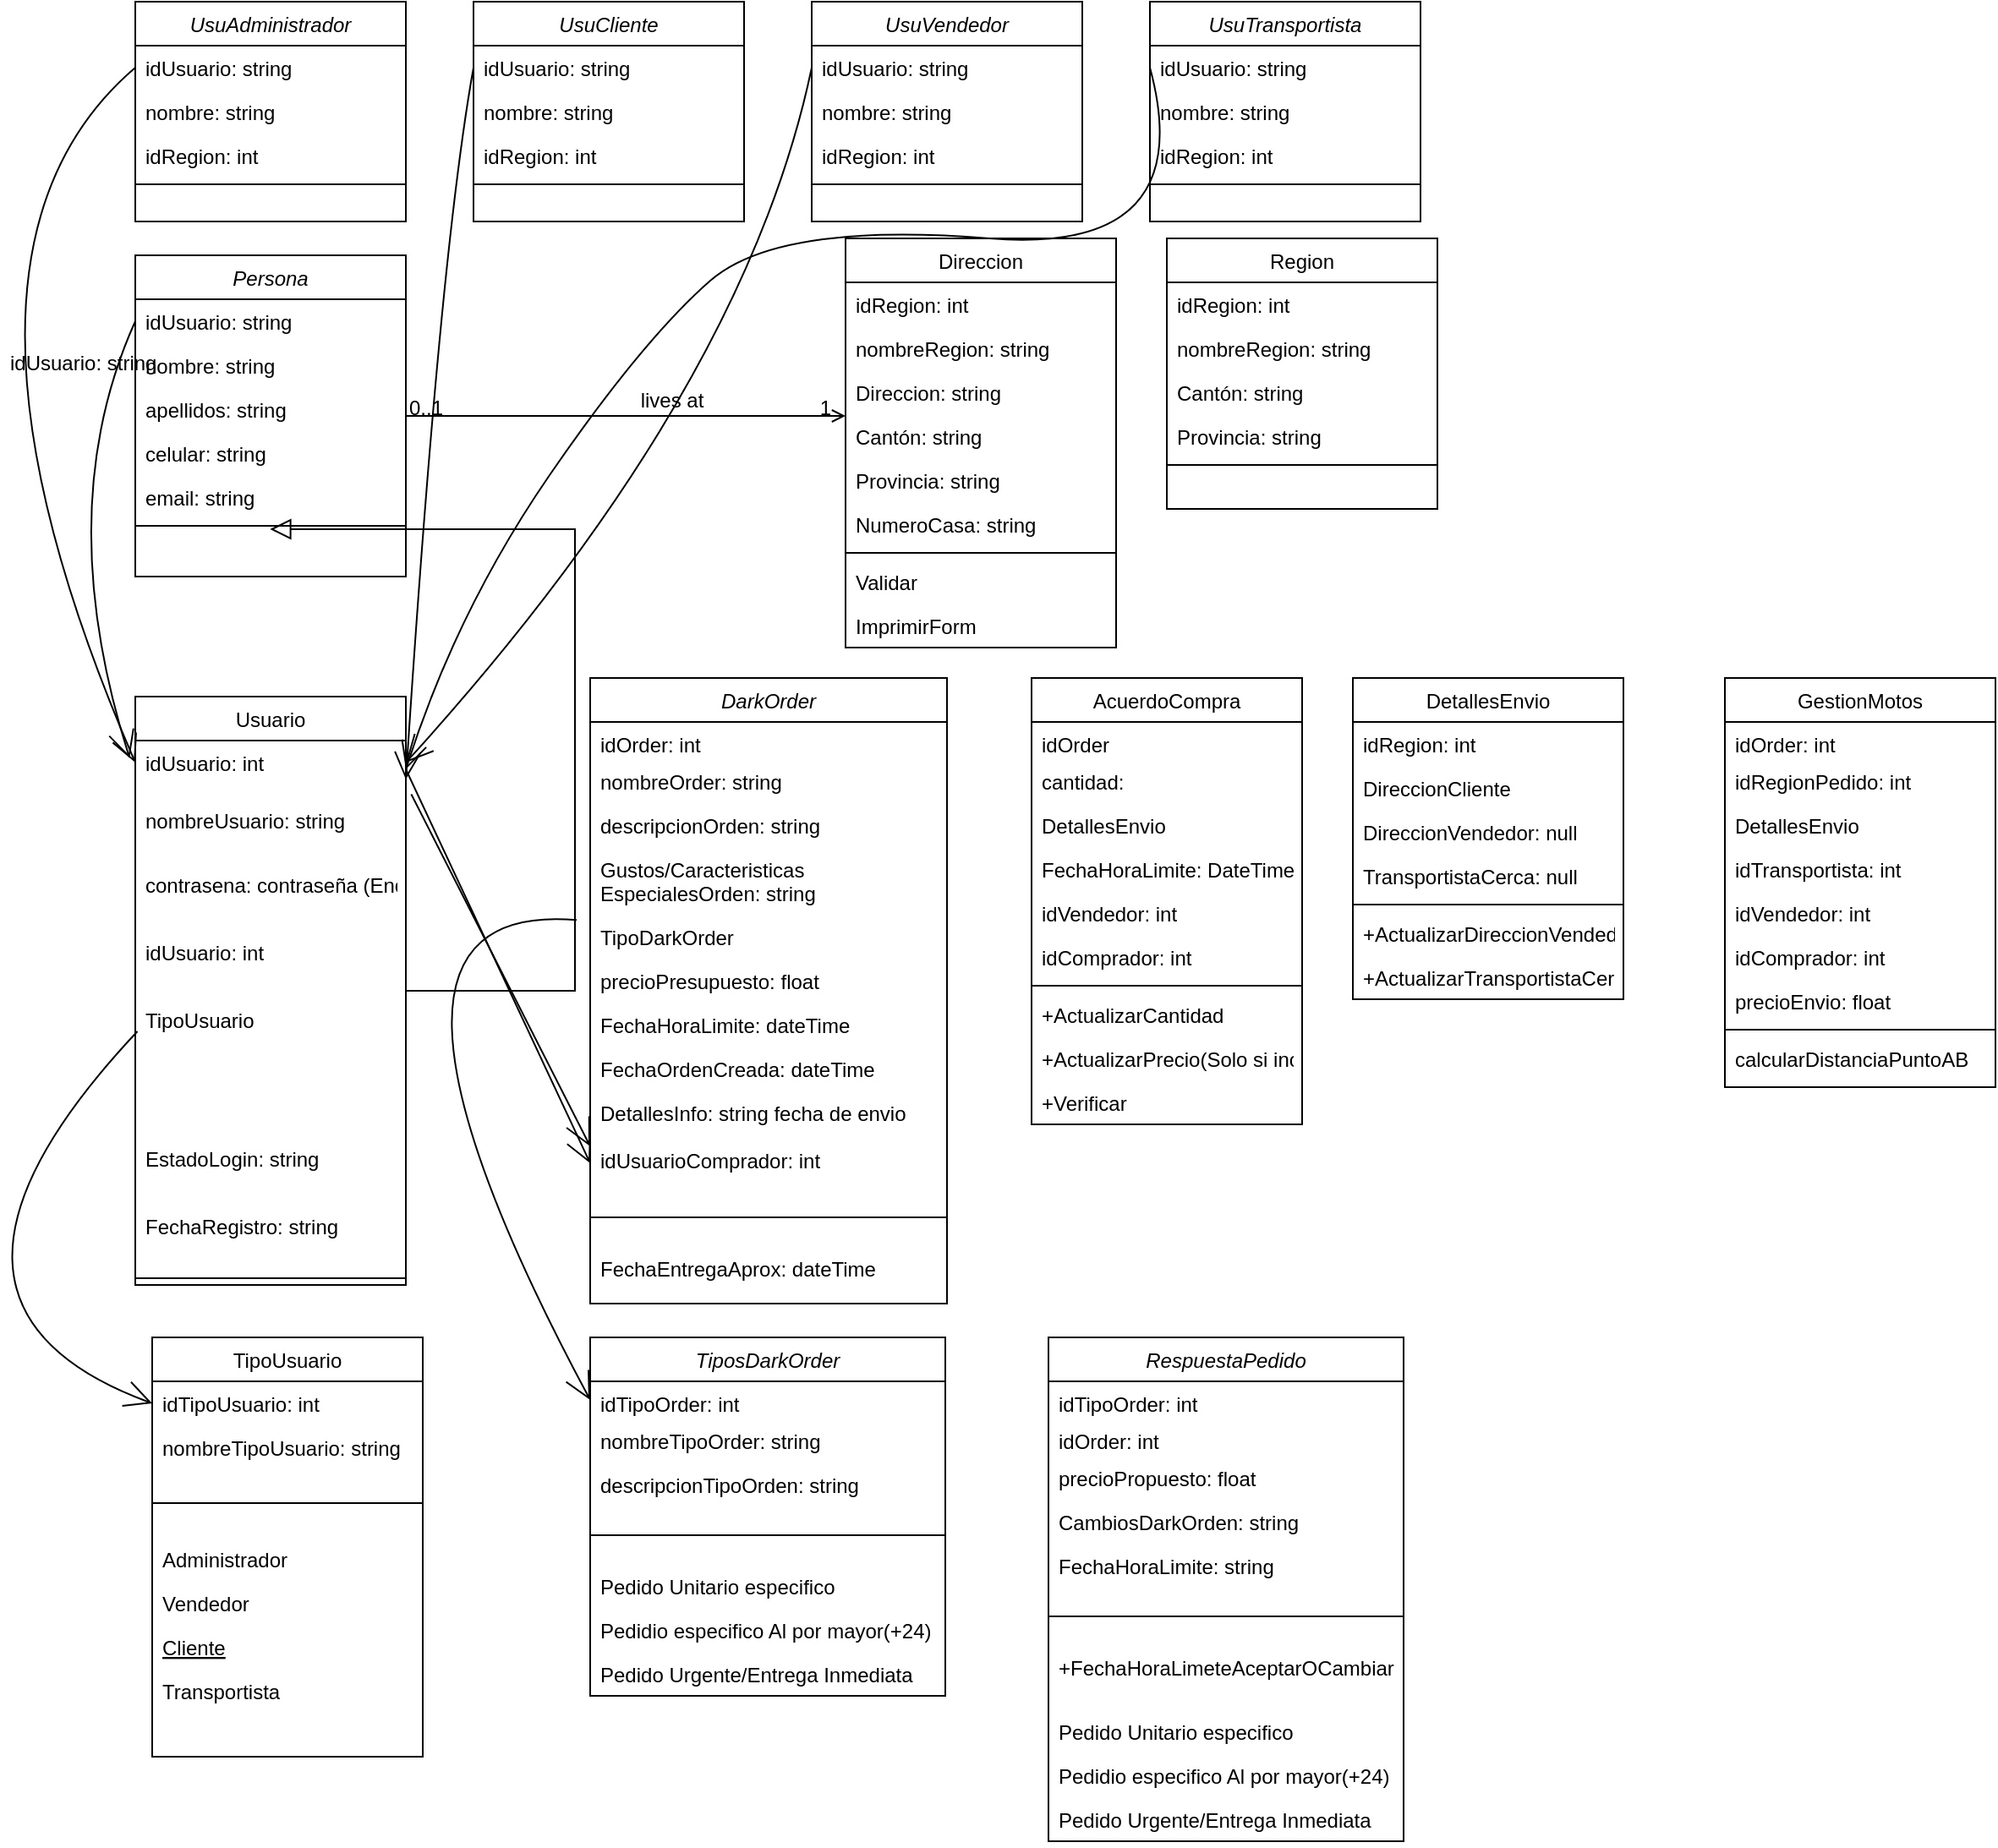 <mxfile version="20.0.4" type="github">
  <diagram id="C5RBs43oDa-KdzZeNtuy" name="Page-1">
    <mxGraphModel dx="2591" dy="1229" grid="1" gridSize="10" guides="1" tooltips="1" connect="1" arrows="1" fold="1" page="1" pageScale="1" pageWidth="827" pageHeight="1169" math="0" shadow="0">
      <root>
        <mxCell id="WIyWlLk6GJQsqaUBKTNV-0" />
        <mxCell id="WIyWlLk6GJQsqaUBKTNV-1" parent="WIyWlLk6GJQsqaUBKTNV-0" />
        <mxCell id="zkfFHV4jXpPFQw0GAbJ--0" value="Persona" style="swimlane;fontStyle=2;align=center;verticalAlign=top;childLayout=stackLayout;horizontal=1;startSize=26;horizontalStack=0;resizeParent=1;resizeLast=0;collapsible=1;marginBottom=0;rounded=0;shadow=0;strokeWidth=1;" parent="WIyWlLk6GJQsqaUBKTNV-1" vertex="1">
          <mxGeometry x="40" y="160" width="160" height="190" as="geometry">
            <mxRectangle x="230" y="140" width="160" height="26" as="alternateBounds" />
          </mxGeometry>
        </mxCell>
        <mxCell id="N9hIpXtos4iN0Kf52X3F-56" value="idUsuario: string" style="text;align=left;verticalAlign=top;spacingLeft=4;spacingRight=4;overflow=hidden;rotatable=0;points=[[0,0.5],[1,0.5]];portConstraint=eastwest;" vertex="1" parent="zkfFHV4jXpPFQw0GAbJ--0">
          <mxGeometry y="26" width="160" height="26" as="geometry" />
        </mxCell>
        <mxCell id="zkfFHV4jXpPFQw0GAbJ--1" value="nombre: string" style="text;align=left;verticalAlign=top;spacingLeft=4;spacingRight=4;overflow=hidden;rotatable=0;points=[[0,0.5],[1,0.5]];portConstraint=eastwest;" parent="zkfFHV4jXpPFQw0GAbJ--0" vertex="1">
          <mxGeometry y="52" width="160" height="26" as="geometry" />
        </mxCell>
        <mxCell id="zkfFHV4jXpPFQw0GAbJ--2" value="apellidos: string" style="text;align=left;verticalAlign=top;spacingLeft=4;spacingRight=4;overflow=hidden;rotatable=0;points=[[0,0.5],[1,0.5]];portConstraint=eastwest;rounded=0;shadow=0;html=0;" parent="zkfFHV4jXpPFQw0GAbJ--0" vertex="1">
          <mxGeometry y="78" width="160" height="26" as="geometry" />
        </mxCell>
        <mxCell id="N9hIpXtos4iN0Kf52X3F-96" value="celular: string" style="text;align=left;verticalAlign=top;spacingLeft=4;spacingRight=4;overflow=hidden;rotatable=0;points=[[0,0.5],[1,0.5]];portConstraint=eastwest;rounded=0;shadow=0;html=0;" vertex="1" parent="zkfFHV4jXpPFQw0GAbJ--0">
          <mxGeometry y="104" width="160" height="26" as="geometry" />
        </mxCell>
        <mxCell id="N9hIpXtos4iN0Kf52X3F-93" value="email: string" style="text;align=left;verticalAlign=top;spacingLeft=4;spacingRight=4;overflow=hidden;rotatable=0;points=[[0,0.5],[1,0.5]];portConstraint=eastwest;rounded=0;shadow=0;html=0;" vertex="1" parent="zkfFHV4jXpPFQw0GAbJ--0">
          <mxGeometry y="130" width="160" height="26" as="geometry" />
        </mxCell>
        <mxCell id="zkfFHV4jXpPFQw0GAbJ--4" value="" style="line;html=1;strokeWidth=1;align=left;verticalAlign=middle;spacingTop=-1;spacingLeft=3;spacingRight=3;rotatable=0;labelPosition=right;points=[];portConstraint=eastwest;" parent="zkfFHV4jXpPFQw0GAbJ--0" vertex="1">
          <mxGeometry y="156" width="160" height="8" as="geometry" />
        </mxCell>
        <mxCell id="zkfFHV4jXpPFQw0GAbJ--13" value="Usuario" style="swimlane;fontStyle=0;align=center;verticalAlign=top;childLayout=stackLayout;horizontal=1;startSize=26;horizontalStack=0;resizeParent=1;resizeLast=0;collapsible=1;marginBottom=0;rounded=0;shadow=0;strokeWidth=1;" parent="WIyWlLk6GJQsqaUBKTNV-1" vertex="1">
          <mxGeometry x="40" y="421" width="160" height="348" as="geometry">
            <mxRectangle x="340" y="380" width="170" height="26" as="alternateBounds" />
          </mxGeometry>
        </mxCell>
        <mxCell id="zkfFHV4jXpPFQw0GAbJ--14" value="idUsuario: int" style="text;align=left;verticalAlign=top;spacingLeft=4;spacingRight=4;overflow=hidden;rotatable=0;points=[[0,0.5],[1,0.5]];portConstraint=eastwest;" parent="zkfFHV4jXpPFQw0GAbJ--13" vertex="1">
          <mxGeometry y="26" width="160" height="34" as="geometry" />
        </mxCell>
        <mxCell id="N9hIpXtos4iN0Kf52X3F-1" value="nombreUsuario: string" style="text;align=left;verticalAlign=top;spacingLeft=4;spacingRight=4;overflow=hidden;rotatable=0;points=[[0,0.5],[1,0.5]];portConstraint=eastwest;" vertex="1" parent="zkfFHV4jXpPFQw0GAbJ--13">
          <mxGeometry y="60" width="160" height="38" as="geometry" />
        </mxCell>
        <mxCell id="N9hIpXtos4iN0Kf52X3F-2" value="contrasena: contraseña (Encriptada)" style="text;align=left;verticalAlign=top;spacingLeft=4;spacingRight=4;overflow=hidden;rotatable=0;points=[[0,0.5],[1,0.5]];portConstraint=eastwest;" vertex="1" parent="zkfFHV4jXpPFQw0GAbJ--13">
          <mxGeometry y="98" width="160" height="40" as="geometry" />
        </mxCell>
        <mxCell id="N9hIpXtos4iN0Kf52X3F-3" value="idUsuario: int" style="text;align=left;verticalAlign=top;spacingLeft=4;spacingRight=4;overflow=hidden;rotatable=0;points=[[0,0.5],[1,0.5]];portConstraint=eastwest;" vertex="1" parent="zkfFHV4jXpPFQw0GAbJ--13">
          <mxGeometry y="138" width="160" height="40" as="geometry" />
        </mxCell>
        <mxCell id="N9hIpXtos4iN0Kf52X3F-5" value="TipoUsuario" style="text;align=left;verticalAlign=top;spacingLeft=4;spacingRight=4;overflow=hidden;rotatable=0;points=[[0,0.5],[1,0.5]];portConstraint=eastwest;" vertex="1" parent="zkfFHV4jXpPFQw0GAbJ--13">
          <mxGeometry y="178" width="160" height="82" as="geometry" />
        </mxCell>
        <mxCell id="N9hIpXtos4iN0Kf52X3F-54" value="EstadoLogin: string" style="text;align=left;verticalAlign=top;spacingLeft=4;spacingRight=4;overflow=hidden;rotatable=0;points=[[0,0.5],[1,0.5]];portConstraint=eastwest;" vertex="1" parent="zkfFHV4jXpPFQw0GAbJ--13">
          <mxGeometry y="260" width="160" height="40" as="geometry" />
        </mxCell>
        <mxCell id="N9hIpXtos4iN0Kf52X3F-53" value="FechaRegistro: string" style="text;align=left;verticalAlign=top;spacingLeft=4;spacingRight=4;overflow=hidden;rotatable=0;points=[[0,0.5],[1,0.5]];portConstraint=eastwest;" vertex="1" parent="zkfFHV4jXpPFQw0GAbJ--13">
          <mxGeometry y="300" width="160" height="40" as="geometry" />
        </mxCell>
        <mxCell id="N9hIpXtos4iN0Kf52X3F-7" value="" style="line;html=1;strokeWidth=1;align=left;verticalAlign=middle;spacingTop=-1;spacingLeft=3;spacingRight=3;rotatable=0;labelPosition=right;points=[];portConstraint=eastwest;" vertex="1" parent="zkfFHV4jXpPFQw0GAbJ--13">
          <mxGeometry y="340" width="160" height="8" as="geometry" />
        </mxCell>
        <mxCell id="zkfFHV4jXpPFQw0GAbJ--16" value="" style="endArrow=block;endSize=10;endFill=0;shadow=0;strokeWidth=1;rounded=0;edgeStyle=elbowEdgeStyle;elbow=vertical;entryX=0.498;entryY=0.75;entryDx=0;entryDy=0;entryPerimeter=0;" parent="WIyWlLk6GJQsqaUBKTNV-1" source="zkfFHV4jXpPFQw0GAbJ--13" target="zkfFHV4jXpPFQw0GAbJ--4" edge="1">
          <mxGeometry width="160" relative="1" as="geometry">
            <mxPoint x="210" y="373" as="sourcePoint" />
            <mxPoint x="300" y="340" as="targetPoint" />
            <Array as="points">
              <mxPoint x="300" y="350" />
            </Array>
          </mxGeometry>
        </mxCell>
        <mxCell id="zkfFHV4jXpPFQw0GAbJ--17" value="Direccion" style="swimlane;fontStyle=0;align=center;verticalAlign=top;childLayout=stackLayout;horizontal=1;startSize=26;horizontalStack=0;resizeParent=1;resizeLast=0;collapsible=1;marginBottom=0;rounded=0;shadow=0;strokeWidth=1;" parent="WIyWlLk6GJQsqaUBKTNV-1" vertex="1">
          <mxGeometry x="460" y="150" width="160" height="242" as="geometry">
            <mxRectangle x="550" y="140" width="160" height="26" as="alternateBounds" />
          </mxGeometry>
        </mxCell>
        <mxCell id="zkfFHV4jXpPFQw0GAbJ--18" value="idRegion: int" style="text;align=left;verticalAlign=top;spacingLeft=4;spacingRight=4;overflow=hidden;rotatable=0;points=[[0,0.5],[1,0.5]];portConstraint=eastwest;" parent="zkfFHV4jXpPFQw0GAbJ--17" vertex="1">
          <mxGeometry y="26" width="160" height="26" as="geometry" />
        </mxCell>
        <mxCell id="N9hIpXtos4iN0Kf52X3F-61" value="nombreRegion: string" style="text;align=left;verticalAlign=top;spacingLeft=4;spacingRight=4;overflow=hidden;rotatable=0;points=[[0,0.5],[1,0.5]];portConstraint=eastwest;" vertex="1" parent="zkfFHV4jXpPFQw0GAbJ--17">
          <mxGeometry y="52" width="160" height="26" as="geometry" />
        </mxCell>
        <mxCell id="N9hIpXtos4iN0Kf52X3F-60" value="Direccion: string" style="text;align=left;verticalAlign=top;spacingLeft=4;spacingRight=4;overflow=hidden;rotatable=0;points=[[0,0.5],[1,0.5]];portConstraint=eastwest;" vertex="1" parent="zkfFHV4jXpPFQw0GAbJ--17">
          <mxGeometry y="78" width="160" height="26" as="geometry" />
        </mxCell>
        <mxCell id="zkfFHV4jXpPFQw0GAbJ--19" value="Cantón: string" style="text;align=left;verticalAlign=top;spacingLeft=4;spacingRight=4;overflow=hidden;rotatable=0;points=[[0,0.5],[1,0.5]];portConstraint=eastwest;rounded=0;shadow=0;html=0;" parent="zkfFHV4jXpPFQw0GAbJ--17" vertex="1">
          <mxGeometry y="104" width="160" height="26" as="geometry" />
        </mxCell>
        <mxCell id="zkfFHV4jXpPFQw0GAbJ--20" value="Provincia: string" style="text;align=left;verticalAlign=top;spacingLeft=4;spacingRight=4;overflow=hidden;rotatable=0;points=[[0,0.5],[1,0.5]];portConstraint=eastwest;rounded=0;shadow=0;html=0;" parent="zkfFHV4jXpPFQw0GAbJ--17" vertex="1">
          <mxGeometry y="130" width="160" height="26" as="geometry" />
        </mxCell>
        <mxCell id="zkfFHV4jXpPFQw0GAbJ--21" value="NumeroCasa: string" style="text;align=left;verticalAlign=top;spacingLeft=4;spacingRight=4;overflow=hidden;rotatable=0;points=[[0,0.5],[1,0.5]];portConstraint=eastwest;rounded=0;shadow=0;html=0;" parent="zkfFHV4jXpPFQw0GAbJ--17" vertex="1">
          <mxGeometry y="156" width="160" height="26" as="geometry" />
        </mxCell>
        <mxCell id="zkfFHV4jXpPFQw0GAbJ--23" value="" style="line;html=1;strokeWidth=1;align=left;verticalAlign=middle;spacingTop=-1;spacingLeft=3;spacingRight=3;rotatable=0;labelPosition=right;points=[];portConstraint=eastwest;" parent="zkfFHV4jXpPFQw0GAbJ--17" vertex="1">
          <mxGeometry y="182" width="160" height="8" as="geometry" />
        </mxCell>
        <mxCell id="zkfFHV4jXpPFQw0GAbJ--24" value="Validar" style="text;align=left;verticalAlign=top;spacingLeft=4;spacingRight=4;overflow=hidden;rotatable=0;points=[[0,0.5],[1,0.5]];portConstraint=eastwest;" parent="zkfFHV4jXpPFQw0GAbJ--17" vertex="1">
          <mxGeometry y="190" width="160" height="26" as="geometry" />
        </mxCell>
        <mxCell id="zkfFHV4jXpPFQw0GAbJ--25" value="ImprimirForm" style="text;align=left;verticalAlign=top;spacingLeft=4;spacingRight=4;overflow=hidden;rotatable=0;points=[[0,0.5],[1,0.5]];portConstraint=eastwest;" parent="zkfFHV4jXpPFQw0GAbJ--17" vertex="1">
          <mxGeometry y="216" width="160" height="4" as="geometry" />
        </mxCell>
        <mxCell id="zkfFHV4jXpPFQw0GAbJ--26" value="" style="endArrow=open;shadow=0;strokeWidth=1;rounded=0;endFill=1;edgeStyle=elbowEdgeStyle;elbow=vertical;" parent="WIyWlLk6GJQsqaUBKTNV-1" source="zkfFHV4jXpPFQw0GAbJ--0" target="zkfFHV4jXpPFQw0GAbJ--17" edge="1">
          <mxGeometry x="0.5" y="41" relative="1" as="geometry">
            <mxPoint x="380" y="192" as="sourcePoint" />
            <mxPoint x="540" y="192" as="targetPoint" />
            <mxPoint x="-40" y="32" as="offset" />
          </mxGeometry>
        </mxCell>
        <mxCell id="zkfFHV4jXpPFQw0GAbJ--27" value="0..1" style="resizable=0;align=left;verticalAlign=bottom;labelBackgroundColor=none;fontSize=12;" parent="zkfFHV4jXpPFQw0GAbJ--26" connectable="0" vertex="1">
          <mxGeometry x="-1" relative="1" as="geometry">
            <mxPoint y="4" as="offset" />
          </mxGeometry>
        </mxCell>
        <mxCell id="zkfFHV4jXpPFQw0GAbJ--28" value="1" style="resizable=0;align=right;verticalAlign=bottom;labelBackgroundColor=none;fontSize=12;" parent="zkfFHV4jXpPFQw0GAbJ--26" connectable="0" vertex="1">
          <mxGeometry x="1" relative="1" as="geometry">
            <mxPoint x="-7" y="4" as="offset" />
          </mxGeometry>
        </mxCell>
        <mxCell id="zkfFHV4jXpPFQw0GAbJ--29" value="lives at" style="text;html=1;resizable=0;points=[];;align=center;verticalAlign=middle;labelBackgroundColor=none;rounded=0;shadow=0;strokeWidth=1;fontSize=12;" parent="zkfFHV4jXpPFQw0GAbJ--26" vertex="1" connectable="0">
          <mxGeometry x="0.5" y="49" relative="1" as="geometry">
            <mxPoint x="-38" y="40" as="offset" />
          </mxGeometry>
        </mxCell>
        <mxCell id="N9hIpXtos4iN0Kf52X3F-26" value="TipoUsuario" style="swimlane;fontStyle=0;align=center;verticalAlign=top;childLayout=stackLayout;horizontal=1;startSize=26;horizontalStack=0;resizeParent=1;resizeLast=0;collapsible=1;marginBottom=0;rounded=0;shadow=0;strokeWidth=1;" vertex="1" parent="WIyWlLk6GJQsqaUBKTNV-1">
          <mxGeometry x="50" y="800" width="160" height="248" as="geometry">
            <mxRectangle x="130" y="380" width="160" height="26" as="alternateBounds" />
          </mxGeometry>
        </mxCell>
        <mxCell id="N9hIpXtos4iN0Kf52X3F-39" value="idTipoUsuario: int" style="text;align=left;verticalAlign=top;spacingLeft=4;spacingRight=4;overflow=hidden;rotatable=0;points=[[0,0.5],[1,0.5]];portConstraint=eastwest;" vertex="1" parent="N9hIpXtos4iN0Kf52X3F-26">
          <mxGeometry y="26" width="160" height="26" as="geometry" />
        </mxCell>
        <mxCell id="N9hIpXtos4iN0Kf52X3F-42" value="nombreTipoUsuario: string" style="text;align=left;verticalAlign=top;spacingLeft=4;spacingRight=4;overflow=hidden;rotatable=0;points=[[0,0.5],[1,0.5]];portConstraint=eastwest;" vertex="1" parent="N9hIpXtos4iN0Kf52X3F-26">
          <mxGeometry y="52" width="160" height="26" as="geometry" />
        </mxCell>
        <mxCell id="N9hIpXtos4iN0Kf52X3F-29" value="" style="line;html=1;strokeWidth=1;align=left;verticalAlign=middle;spacingTop=-1;spacingLeft=3;spacingRight=3;rotatable=0;labelPosition=right;points=[];portConstraint=eastwest;" vertex="1" parent="N9hIpXtos4iN0Kf52X3F-26">
          <mxGeometry y="78" width="160" height="40" as="geometry" />
        </mxCell>
        <mxCell id="N9hIpXtos4iN0Kf52X3F-27" value="Administrador" style="text;align=left;verticalAlign=top;spacingLeft=4;spacingRight=4;overflow=hidden;rotatable=0;points=[[0,0.5],[1,0.5]];portConstraint=eastwest;" vertex="1" parent="N9hIpXtos4iN0Kf52X3F-26">
          <mxGeometry y="118" width="160" height="26" as="geometry" />
        </mxCell>
        <mxCell id="N9hIpXtos4iN0Kf52X3F-28" value="Vendedor" style="text;align=left;verticalAlign=top;spacingLeft=4;spacingRight=4;overflow=hidden;rotatable=0;points=[[0,0.5],[1,0.5]];portConstraint=eastwest;rounded=0;shadow=0;html=0;" vertex="1" parent="N9hIpXtos4iN0Kf52X3F-26">
          <mxGeometry y="144" width="160" height="26" as="geometry" />
        </mxCell>
        <mxCell id="N9hIpXtos4iN0Kf52X3F-30" value="Cliente" style="text;align=left;verticalAlign=top;spacingLeft=4;spacingRight=4;overflow=hidden;rotatable=0;points=[[0,0.5],[1,0.5]];portConstraint=eastwest;fontStyle=4" vertex="1" parent="N9hIpXtos4iN0Kf52X3F-26">
          <mxGeometry y="170" width="160" height="26" as="geometry" />
        </mxCell>
        <mxCell id="N9hIpXtos4iN0Kf52X3F-31" value="Transportista" style="text;align=left;verticalAlign=top;spacingLeft=4;spacingRight=4;overflow=hidden;rotatable=0;points=[[0,0.5],[1,0.5]];portConstraint=eastwest;" vertex="1" parent="N9hIpXtos4iN0Kf52X3F-26">
          <mxGeometry y="196" width="160" height="26" as="geometry" />
        </mxCell>
        <mxCell id="N9hIpXtos4iN0Kf52X3F-45" value="DarkOrder" style="swimlane;fontStyle=2;align=center;verticalAlign=top;childLayout=stackLayout;horizontal=1;startSize=26;horizontalStack=0;resizeParent=1;resizeLast=0;collapsible=1;marginBottom=0;rounded=0;shadow=0;strokeWidth=1;" vertex="1" parent="WIyWlLk6GJQsqaUBKTNV-1">
          <mxGeometry x="309" y="410" width="211" height="370" as="geometry">
            <mxRectangle x="230" y="140" width="160" height="26" as="alternateBounds" />
          </mxGeometry>
        </mxCell>
        <mxCell id="N9hIpXtos4iN0Kf52X3F-46" value="idOrder: int" style="text;align=left;verticalAlign=top;spacingLeft=4;spacingRight=4;overflow=hidden;rotatable=0;points=[[0,0.5],[1,0.5]];portConstraint=eastwest;" vertex="1" parent="N9hIpXtos4iN0Kf52X3F-45">
          <mxGeometry y="26" width="211" height="22" as="geometry" />
        </mxCell>
        <mxCell id="N9hIpXtos4iN0Kf52X3F-47" value="nombreOrder: string" style="text;align=left;verticalAlign=top;spacingLeft=4;spacingRight=4;overflow=hidden;rotatable=0;points=[[0,0.5],[1,0.5]];portConstraint=eastwest;rounded=0;shadow=0;html=0;" vertex="1" parent="N9hIpXtos4iN0Kf52X3F-45">
          <mxGeometry y="48" width="211" height="26" as="geometry" />
        </mxCell>
        <mxCell id="N9hIpXtos4iN0Kf52X3F-50" value="descripcionOrden: string" style="text;align=left;verticalAlign=top;spacingLeft=4;spacingRight=4;overflow=hidden;rotatable=0;points=[[0,0.5],[1,0.5]];portConstraint=eastwest;rounded=0;shadow=0;html=0;" vertex="1" parent="N9hIpXtos4iN0Kf52X3F-45">
          <mxGeometry y="74" width="211" height="26" as="geometry" />
        </mxCell>
        <mxCell id="N9hIpXtos4iN0Kf52X3F-204" value="Gustos/Caracteristicas&#xa;EspecialesOrden: string" style="text;align=left;verticalAlign=top;spacingLeft=4;spacingRight=4;overflow=hidden;rotatable=0;points=[[0,0.5],[1,0.5]];portConstraint=eastwest;rounded=0;shadow=0;html=0;" vertex="1" parent="N9hIpXtos4iN0Kf52X3F-45">
          <mxGeometry y="100" width="211" height="40" as="geometry" />
        </mxCell>
        <mxCell id="N9hIpXtos4iN0Kf52X3F-114" value="TipoDarkOrder" style="text;align=left;verticalAlign=top;spacingLeft=4;spacingRight=4;overflow=hidden;rotatable=0;points=[[0,0.5],[1,0.5]];portConstraint=eastwest;rounded=0;shadow=0;html=0;" vertex="1" parent="N9hIpXtos4iN0Kf52X3F-45">
          <mxGeometry y="140" width="211" height="26" as="geometry" />
        </mxCell>
        <mxCell id="N9hIpXtos4iN0Kf52X3F-51" value="precioPresupuesto: float" style="text;align=left;verticalAlign=top;spacingLeft=4;spacingRight=4;overflow=hidden;rotatable=0;points=[[0,0.5],[1,0.5]];portConstraint=eastwest;rounded=0;shadow=0;html=0;" vertex="1" parent="N9hIpXtos4iN0Kf52X3F-45">
          <mxGeometry y="166" width="211" height="26" as="geometry" />
        </mxCell>
        <mxCell id="N9hIpXtos4iN0Kf52X3F-98" value="FechaHoraLimite: dateTime" style="text;align=left;verticalAlign=top;spacingLeft=4;spacingRight=4;overflow=hidden;rotatable=0;points=[[0,0.5],[1,0.5]];portConstraint=eastwest;rounded=0;shadow=0;html=0;" vertex="1" parent="N9hIpXtos4iN0Kf52X3F-45">
          <mxGeometry y="192" width="211" height="26" as="geometry" />
        </mxCell>
        <mxCell id="N9hIpXtos4iN0Kf52X3F-52" value="FechaOrdenCreada: dateTime" style="text;align=left;verticalAlign=top;spacingLeft=4;spacingRight=4;overflow=hidden;rotatable=0;points=[[0,0.5],[1,0.5]];portConstraint=eastwest;rounded=0;shadow=0;html=0;" vertex="1" parent="N9hIpXtos4iN0Kf52X3F-45">
          <mxGeometry y="218" width="211" height="26" as="geometry" />
        </mxCell>
        <mxCell id="N9hIpXtos4iN0Kf52X3F-99" value="DetallesInfo: string fecha de envio" style="text;align=left;verticalAlign=top;spacingLeft=4;spacingRight=4;overflow=hidden;rotatable=0;points=[[0,0.5],[1,0.5]];portConstraint=eastwest;rounded=0;shadow=0;html=0;" vertex="1" parent="N9hIpXtos4iN0Kf52X3F-45">
          <mxGeometry y="244" width="211" height="28" as="geometry" />
        </mxCell>
        <mxCell id="N9hIpXtos4iN0Kf52X3F-97" value="idUsuarioComprador: int" style="text;align=left;verticalAlign=top;spacingLeft=4;spacingRight=4;overflow=hidden;rotatable=0;points=[[0,0.5],[1,0.5]];portConstraint=eastwest;rounded=0;shadow=0;html=0;" vertex="1" parent="N9hIpXtos4iN0Kf52X3F-45">
          <mxGeometry y="272" width="211" height="30" as="geometry" />
        </mxCell>
        <mxCell id="N9hIpXtos4iN0Kf52X3F-49" value="" style="line;html=1;strokeWidth=1;align=left;verticalAlign=middle;spacingTop=-1;spacingLeft=3;spacingRight=3;rotatable=0;labelPosition=right;points=[];portConstraint=eastwest;" vertex="1" parent="N9hIpXtos4iN0Kf52X3F-45">
          <mxGeometry y="302" width="211" height="34" as="geometry" />
        </mxCell>
        <mxCell id="N9hIpXtos4iN0Kf52X3F-48" value="FechaEntregaAprox: dateTime" style="text;align=left;verticalAlign=top;spacingLeft=4;spacingRight=4;overflow=hidden;rotatable=0;points=[[0,0.5],[1,0.5]];portConstraint=eastwest;rounded=0;shadow=0;html=0;" vertex="1" parent="N9hIpXtos4iN0Kf52X3F-45">
          <mxGeometry y="336" width="211" height="24" as="geometry" />
        </mxCell>
        <mxCell id="N9hIpXtos4iN0Kf52X3F-57" style="edgeStyle=none;curved=1;rounded=0;orthogonalLoop=1;jettySize=auto;html=1;endArrow=open;startSize=14;endSize=14;sourcePerimeterSpacing=8;targetPerimeterSpacing=8;exitX=0;exitY=0.5;exitDx=0;exitDy=0;entryX=-0.021;entryY=0.306;entryDx=0;entryDy=0;entryPerimeter=0;" edge="1" parent="WIyWlLk6GJQsqaUBKTNV-1" source="N9hIpXtos4iN0Kf52X3F-56" target="zkfFHV4jXpPFQw0GAbJ--14">
          <mxGeometry relative="1" as="geometry">
            <mxPoint x="200" y="180" as="sourcePoint" />
            <Array as="points">
              <mxPoint x="-10" y="310" />
            </Array>
          </mxGeometry>
        </mxCell>
        <mxCell id="N9hIpXtos4iN0Kf52X3F-63" value="Region" style="swimlane;fontStyle=0;align=center;verticalAlign=top;childLayout=stackLayout;horizontal=1;startSize=26;horizontalStack=0;resizeParent=1;resizeLast=0;collapsible=1;marginBottom=0;rounded=0;shadow=0;strokeWidth=1;" vertex="1" parent="WIyWlLk6GJQsqaUBKTNV-1">
          <mxGeometry x="650" y="150" width="160" height="160" as="geometry">
            <mxRectangle x="550" y="140" width="160" height="26" as="alternateBounds" />
          </mxGeometry>
        </mxCell>
        <mxCell id="N9hIpXtos4iN0Kf52X3F-64" value="idRegion: int" style="text;align=left;verticalAlign=top;spacingLeft=4;spacingRight=4;overflow=hidden;rotatable=0;points=[[0,0.5],[1,0.5]];portConstraint=eastwest;" vertex="1" parent="N9hIpXtos4iN0Kf52X3F-63">
          <mxGeometry y="26" width="160" height="26" as="geometry" />
        </mxCell>
        <mxCell id="N9hIpXtos4iN0Kf52X3F-65" value="nombreRegion: string" style="text;align=left;verticalAlign=top;spacingLeft=4;spacingRight=4;overflow=hidden;rotatable=0;points=[[0,0.5],[1,0.5]];portConstraint=eastwest;" vertex="1" parent="N9hIpXtos4iN0Kf52X3F-63">
          <mxGeometry y="52" width="160" height="26" as="geometry" />
        </mxCell>
        <mxCell id="N9hIpXtos4iN0Kf52X3F-67" value="Cantón: string" style="text;align=left;verticalAlign=top;spacingLeft=4;spacingRight=4;overflow=hidden;rotatable=0;points=[[0,0.5],[1,0.5]];portConstraint=eastwest;rounded=0;shadow=0;html=0;" vertex="1" parent="N9hIpXtos4iN0Kf52X3F-63">
          <mxGeometry y="78" width="160" height="26" as="geometry" />
        </mxCell>
        <mxCell id="N9hIpXtos4iN0Kf52X3F-68" value="Provincia: string" style="text;align=left;verticalAlign=top;spacingLeft=4;spacingRight=4;overflow=hidden;rotatable=0;points=[[0,0.5],[1,0.5]];portConstraint=eastwest;rounded=0;shadow=0;html=0;" vertex="1" parent="N9hIpXtos4iN0Kf52X3F-63">
          <mxGeometry y="104" width="160" height="26" as="geometry" />
        </mxCell>
        <mxCell id="N9hIpXtos4iN0Kf52X3F-70" value="" style="line;html=1;strokeWidth=1;align=left;verticalAlign=middle;spacingTop=-1;spacingLeft=3;spacingRight=3;rotatable=0;labelPosition=right;points=[];portConstraint=eastwest;" vertex="1" parent="N9hIpXtos4iN0Kf52X3F-63">
          <mxGeometry y="130" width="160" height="8" as="geometry" />
        </mxCell>
        <mxCell id="N9hIpXtos4iN0Kf52X3F-80" value="UsuCliente" style="swimlane;fontStyle=2;align=center;verticalAlign=top;childLayout=stackLayout;horizontal=1;startSize=26;horizontalStack=0;resizeParent=1;resizeLast=0;collapsible=1;marginBottom=0;rounded=0;shadow=0;strokeWidth=1;" vertex="1" parent="WIyWlLk6GJQsqaUBKTNV-1">
          <mxGeometry x="240" y="10" width="160" height="130" as="geometry">
            <mxRectangle x="230" y="140" width="160" height="26" as="alternateBounds" />
          </mxGeometry>
        </mxCell>
        <mxCell id="N9hIpXtos4iN0Kf52X3F-81" value="idUsuario: string" style="text;align=left;verticalAlign=top;spacingLeft=4;spacingRight=4;overflow=hidden;rotatable=0;points=[[0,0.5],[1,0.5]];portConstraint=eastwest;" vertex="1" parent="N9hIpXtos4iN0Kf52X3F-80">
          <mxGeometry y="26" width="160" height="26" as="geometry" />
        </mxCell>
        <mxCell id="N9hIpXtos4iN0Kf52X3F-82" value="nombre: string" style="text;align=left;verticalAlign=top;spacingLeft=4;spacingRight=4;overflow=hidden;rotatable=0;points=[[0,0.5],[1,0.5]];portConstraint=eastwest;" vertex="1" parent="N9hIpXtos4iN0Kf52X3F-80">
          <mxGeometry y="52" width="160" height="26" as="geometry" />
        </mxCell>
        <mxCell id="N9hIpXtos4iN0Kf52X3F-86" value="idRegion: int" style="text;align=left;verticalAlign=top;spacingLeft=4;spacingRight=4;overflow=hidden;rotatable=0;points=[[0,0.5],[1,0.5]];portConstraint=eastwest;rounded=0;shadow=0;html=0;" vertex="1" parent="N9hIpXtos4iN0Kf52X3F-80">
          <mxGeometry y="78" width="160" height="26" as="geometry" />
        </mxCell>
        <mxCell id="N9hIpXtos4iN0Kf52X3F-87" value="" style="line;html=1;strokeWidth=1;align=left;verticalAlign=middle;spacingTop=-1;spacingLeft=3;spacingRight=3;rotatable=0;labelPosition=right;points=[];portConstraint=eastwest;" vertex="1" parent="N9hIpXtos4iN0Kf52X3F-80">
          <mxGeometry y="104" width="160" height="8" as="geometry" />
        </mxCell>
        <mxCell id="N9hIpXtos4iN0Kf52X3F-88" value="UsuAdministrador" style="swimlane;fontStyle=2;align=center;verticalAlign=top;childLayout=stackLayout;horizontal=1;startSize=26;horizontalStack=0;resizeParent=1;resizeLast=0;collapsible=1;marginBottom=0;rounded=0;shadow=0;strokeWidth=1;" vertex="1" parent="WIyWlLk6GJQsqaUBKTNV-1">
          <mxGeometry x="40" y="10" width="160" height="130" as="geometry">
            <mxRectangle x="230" y="140" width="160" height="26" as="alternateBounds" />
          </mxGeometry>
        </mxCell>
        <mxCell id="N9hIpXtos4iN0Kf52X3F-89" value="idUsuario: string" style="text;align=left;verticalAlign=top;spacingLeft=4;spacingRight=4;overflow=hidden;rotatable=0;points=[[0,0.5],[1,0.5]];portConstraint=eastwest;" vertex="1" parent="N9hIpXtos4iN0Kf52X3F-88">
          <mxGeometry y="26" width="160" height="26" as="geometry" />
        </mxCell>
        <mxCell id="N9hIpXtos4iN0Kf52X3F-90" value="nombre: string" style="text;align=left;verticalAlign=top;spacingLeft=4;spacingRight=4;overflow=hidden;rotatable=0;points=[[0,0.5],[1,0.5]];portConstraint=eastwest;" vertex="1" parent="N9hIpXtos4iN0Kf52X3F-88">
          <mxGeometry y="52" width="160" height="26" as="geometry" />
        </mxCell>
        <mxCell id="N9hIpXtos4iN0Kf52X3F-94" value="idRegion: int" style="text;align=left;verticalAlign=top;spacingLeft=4;spacingRight=4;overflow=hidden;rotatable=0;points=[[0,0.5],[1,0.5]];portConstraint=eastwest;rounded=0;shadow=0;html=0;" vertex="1" parent="N9hIpXtos4iN0Kf52X3F-88">
          <mxGeometry y="78" width="160" height="26" as="geometry" />
        </mxCell>
        <mxCell id="N9hIpXtos4iN0Kf52X3F-95" value="" style="line;html=1;strokeWidth=1;align=left;verticalAlign=middle;spacingTop=-1;spacingLeft=3;spacingRight=3;rotatable=0;labelPosition=right;points=[];portConstraint=eastwest;" vertex="1" parent="N9hIpXtos4iN0Kf52X3F-88">
          <mxGeometry y="104" width="160" height="8" as="geometry" />
        </mxCell>
        <mxCell id="N9hIpXtos4iN0Kf52X3F-102" value="TiposDarkOrder" style="swimlane;fontStyle=2;align=center;verticalAlign=top;childLayout=stackLayout;horizontal=1;startSize=26;horizontalStack=0;resizeParent=1;resizeLast=0;collapsible=1;marginBottom=0;rounded=0;shadow=0;strokeWidth=1;" vertex="1" parent="WIyWlLk6GJQsqaUBKTNV-1">
          <mxGeometry x="309" y="800" width="210" height="212" as="geometry">
            <mxRectangle x="230" y="140" width="160" height="26" as="alternateBounds" />
          </mxGeometry>
        </mxCell>
        <mxCell id="N9hIpXtos4iN0Kf52X3F-103" value="idTipoOrder: int" style="text;align=left;verticalAlign=top;spacingLeft=4;spacingRight=4;overflow=hidden;rotatable=0;points=[[0,0.5],[1,0.5]];portConstraint=eastwest;" vertex="1" parent="N9hIpXtos4iN0Kf52X3F-102">
          <mxGeometry y="26" width="210" height="22" as="geometry" />
        </mxCell>
        <mxCell id="N9hIpXtos4iN0Kf52X3F-104" value="nombreTipoOrder: string" style="text;align=left;verticalAlign=top;spacingLeft=4;spacingRight=4;overflow=hidden;rotatable=0;points=[[0,0.5],[1,0.5]];portConstraint=eastwest;rounded=0;shadow=0;html=0;" vertex="1" parent="N9hIpXtos4iN0Kf52X3F-102">
          <mxGeometry y="48" width="210" height="26" as="geometry" />
        </mxCell>
        <mxCell id="N9hIpXtos4iN0Kf52X3F-105" value="descripcionTipoOrden: string" style="text;align=left;verticalAlign=top;spacingLeft=4;spacingRight=4;overflow=hidden;rotatable=0;points=[[0,0.5],[1,0.5]];portConstraint=eastwest;rounded=0;shadow=0;html=0;" vertex="1" parent="N9hIpXtos4iN0Kf52X3F-102">
          <mxGeometry y="74" width="210" height="26" as="geometry" />
        </mxCell>
        <mxCell id="N9hIpXtos4iN0Kf52X3F-113" value="" style="line;html=1;strokeWidth=1;align=left;verticalAlign=middle;spacingTop=-1;spacingLeft=3;spacingRight=3;rotatable=0;labelPosition=right;points=[];portConstraint=eastwest;" vertex="1" parent="N9hIpXtos4iN0Kf52X3F-102">
          <mxGeometry y="100" width="210" height="34" as="geometry" />
        </mxCell>
        <mxCell id="N9hIpXtos4iN0Kf52X3F-122" value="Pedido Unitario especifico" style="text;align=left;verticalAlign=top;spacingLeft=4;spacingRight=4;overflow=hidden;rotatable=0;points=[[0,0.5],[1,0.5]];portConstraint=eastwest;rounded=0;shadow=0;html=0;" vertex="1" parent="N9hIpXtos4iN0Kf52X3F-102">
          <mxGeometry y="134" width="210" height="26" as="geometry" />
        </mxCell>
        <mxCell id="N9hIpXtos4iN0Kf52X3F-123" value="Pedidio especifico Al por mayor(+24)" style="text;align=left;verticalAlign=top;spacingLeft=4;spacingRight=4;overflow=hidden;rotatable=0;points=[[0,0.5],[1,0.5]];portConstraint=eastwest;rounded=0;shadow=0;html=0;" vertex="1" parent="N9hIpXtos4iN0Kf52X3F-102">
          <mxGeometry y="160" width="210" height="26" as="geometry" />
        </mxCell>
        <mxCell id="N9hIpXtos4iN0Kf52X3F-124" value="Pedido Urgente/Entrega Inmediata" style="text;align=left;verticalAlign=top;spacingLeft=4;spacingRight=4;overflow=hidden;rotatable=0;points=[[0,0.5],[1,0.5]];portConstraint=eastwest;rounded=0;shadow=0;html=0;" vertex="1" parent="N9hIpXtos4iN0Kf52X3F-102">
          <mxGeometry y="186" width="210" height="26" as="geometry" />
        </mxCell>
        <mxCell id="N9hIpXtos4iN0Kf52X3F-125" value="" style="edgeStyle=none;curved=1;rounded=0;orthogonalLoop=1;jettySize=auto;html=1;endArrow=open;startSize=14;endSize=14;sourcePerimeterSpacing=8;targetPerimeterSpacing=8;entryX=0;entryY=0.5;entryDx=0;entryDy=0;exitX=1;exitY=0.5;exitDx=0;exitDy=0;" edge="1" parent="WIyWlLk6GJQsqaUBKTNV-1" source="zkfFHV4jXpPFQw0GAbJ--14" target="N9hIpXtos4iN0Kf52X3F-97">
          <mxGeometry relative="1" as="geometry" />
        </mxCell>
        <mxCell id="N9hIpXtos4iN0Kf52X3F-126" value="" style="edgeStyle=none;curved=1;rounded=0;orthogonalLoop=1;jettySize=auto;html=1;endArrow=open;startSize=14;endSize=14;sourcePerimeterSpacing=8;targetPerimeterSpacing=8;entryX=0;entryY=0.5;entryDx=0;entryDy=0;exitX=1.02;exitY=-0.06;exitDx=0;exitDy=0;exitPerimeter=0;" edge="1" parent="WIyWlLk6GJQsqaUBKTNV-1" source="N9hIpXtos4iN0Kf52X3F-1">
          <mxGeometry relative="1" as="geometry">
            <mxPoint x="490" y="410" as="sourcePoint" />
            <mxPoint x="309" y="687" as="targetPoint" />
            <Array as="points" />
          </mxGeometry>
        </mxCell>
        <mxCell id="N9hIpXtos4iN0Kf52X3F-127" value="RespuestaPedido" style="swimlane;fontStyle=2;align=center;verticalAlign=top;childLayout=stackLayout;horizontal=1;startSize=26;horizontalStack=0;resizeParent=1;resizeLast=0;collapsible=1;marginBottom=0;rounded=0;shadow=0;strokeWidth=1;" vertex="1" parent="WIyWlLk6GJQsqaUBKTNV-1">
          <mxGeometry x="580" y="800" width="210" height="298" as="geometry">
            <mxRectangle x="230" y="140" width="160" height="26" as="alternateBounds" />
          </mxGeometry>
        </mxCell>
        <mxCell id="N9hIpXtos4iN0Kf52X3F-128" value="idTipoOrder: int" style="text;align=left;verticalAlign=top;spacingLeft=4;spacingRight=4;overflow=hidden;rotatable=0;points=[[0,0.5],[1,0.5]];portConstraint=eastwest;" vertex="1" parent="N9hIpXtos4iN0Kf52X3F-127">
          <mxGeometry y="26" width="210" height="22" as="geometry" />
        </mxCell>
        <mxCell id="N9hIpXtos4iN0Kf52X3F-165" value="idOrder: int" style="text;align=left;verticalAlign=top;spacingLeft=4;spacingRight=4;overflow=hidden;rotatable=0;points=[[0,0.5],[1,0.5]];portConstraint=eastwest;" vertex="1" parent="N9hIpXtos4iN0Kf52X3F-127">
          <mxGeometry y="48" width="210" height="22" as="geometry" />
        </mxCell>
        <mxCell id="N9hIpXtos4iN0Kf52X3F-129" value="precioPropuesto: float" style="text;align=left;verticalAlign=top;spacingLeft=4;spacingRight=4;overflow=hidden;rotatable=0;points=[[0,0.5],[1,0.5]];portConstraint=eastwest;rounded=0;shadow=0;html=0;" vertex="1" parent="N9hIpXtos4iN0Kf52X3F-127">
          <mxGeometry y="70" width="210" height="26" as="geometry" />
        </mxCell>
        <mxCell id="N9hIpXtos4iN0Kf52X3F-130" value="CambiosDarkOrden: string" style="text;align=left;verticalAlign=top;spacingLeft=4;spacingRight=4;overflow=hidden;rotatable=0;points=[[0,0.5],[1,0.5]];portConstraint=eastwest;rounded=0;shadow=0;html=0;" vertex="1" parent="N9hIpXtos4iN0Kf52X3F-127">
          <mxGeometry y="96" width="210" height="26" as="geometry" />
        </mxCell>
        <mxCell id="N9hIpXtos4iN0Kf52X3F-205" value="FechaHoraLimite: string" style="text;align=left;verticalAlign=top;spacingLeft=4;spacingRight=4;overflow=hidden;rotatable=0;points=[[0,0.5],[1,0.5]];portConstraint=eastwest;rounded=0;shadow=0;html=0;" vertex="1" parent="N9hIpXtos4iN0Kf52X3F-127">
          <mxGeometry y="122" width="210" height="26" as="geometry" />
        </mxCell>
        <mxCell id="N9hIpXtos4iN0Kf52X3F-131" value="" style="line;html=1;strokeWidth=1;align=left;verticalAlign=middle;spacingTop=-1;spacingLeft=3;spacingRight=3;rotatable=0;labelPosition=right;points=[];portConstraint=eastwest;" vertex="1" parent="N9hIpXtos4iN0Kf52X3F-127">
          <mxGeometry y="148" width="210" height="34" as="geometry" />
        </mxCell>
        <mxCell id="N9hIpXtos4iN0Kf52X3F-206" value="+FechaHoraLimeteAceptarOCambiar:" style="text;align=left;verticalAlign=top;spacingLeft=4;spacingRight=4;overflow=hidden;rotatable=0;points=[[0,0.5],[1,0.5]];portConstraint=eastwest;rounded=0;shadow=0;html=0;" vertex="1" parent="N9hIpXtos4iN0Kf52X3F-127">
          <mxGeometry y="182" width="210" height="38" as="geometry" />
        </mxCell>
        <mxCell id="N9hIpXtos4iN0Kf52X3F-132" value="Pedido Unitario especifico" style="text;align=left;verticalAlign=top;spacingLeft=4;spacingRight=4;overflow=hidden;rotatable=0;points=[[0,0.5],[1,0.5]];portConstraint=eastwest;rounded=0;shadow=0;html=0;" vertex="1" parent="N9hIpXtos4iN0Kf52X3F-127">
          <mxGeometry y="220" width="210" height="26" as="geometry" />
        </mxCell>
        <mxCell id="N9hIpXtos4iN0Kf52X3F-133" value="Pedidio especifico Al por mayor(+24)" style="text;align=left;verticalAlign=top;spacingLeft=4;spacingRight=4;overflow=hidden;rotatable=0;points=[[0,0.5],[1,0.5]];portConstraint=eastwest;rounded=0;shadow=0;html=0;" vertex="1" parent="N9hIpXtos4iN0Kf52X3F-127">
          <mxGeometry y="246" width="210" height="26" as="geometry" />
        </mxCell>
        <mxCell id="N9hIpXtos4iN0Kf52X3F-134" value="Pedido Urgente/Entrega Inmediata" style="text;align=left;verticalAlign=top;spacingLeft=4;spacingRight=4;overflow=hidden;rotatable=0;points=[[0,0.5],[1,0.5]];portConstraint=eastwest;rounded=0;shadow=0;html=0;" vertex="1" parent="N9hIpXtos4iN0Kf52X3F-127">
          <mxGeometry y="272" width="210" height="26" as="geometry" />
        </mxCell>
        <mxCell id="N9hIpXtos4iN0Kf52X3F-136" value="UsuVendedor" style="swimlane;fontStyle=2;align=center;verticalAlign=top;childLayout=stackLayout;horizontal=1;startSize=26;horizontalStack=0;resizeParent=1;resizeLast=0;collapsible=1;marginBottom=0;rounded=0;shadow=0;strokeWidth=1;" vertex="1" parent="WIyWlLk6GJQsqaUBKTNV-1">
          <mxGeometry x="440" y="10" width="160" height="130" as="geometry">
            <mxRectangle x="230" y="140" width="160" height="26" as="alternateBounds" />
          </mxGeometry>
        </mxCell>
        <mxCell id="N9hIpXtos4iN0Kf52X3F-137" value="idUsuario: string" style="text;align=left;verticalAlign=top;spacingLeft=4;spacingRight=4;overflow=hidden;rotatable=0;points=[[0,0.5],[1,0.5]];portConstraint=eastwest;" vertex="1" parent="N9hIpXtos4iN0Kf52X3F-136">
          <mxGeometry y="26" width="160" height="26" as="geometry" />
        </mxCell>
        <mxCell id="N9hIpXtos4iN0Kf52X3F-138" value="nombre: string" style="text;align=left;verticalAlign=top;spacingLeft=4;spacingRight=4;overflow=hidden;rotatable=0;points=[[0,0.5],[1,0.5]];portConstraint=eastwest;" vertex="1" parent="N9hIpXtos4iN0Kf52X3F-136">
          <mxGeometry y="52" width="160" height="26" as="geometry" />
        </mxCell>
        <mxCell id="N9hIpXtos4iN0Kf52X3F-139" value="idRegion: int" style="text;align=left;verticalAlign=top;spacingLeft=4;spacingRight=4;overflow=hidden;rotatable=0;points=[[0,0.5],[1,0.5]];portConstraint=eastwest;rounded=0;shadow=0;html=0;" vertex="1" parent="N9hIpXtos4iN0Kf52X3F-136">
          <mxGeometry y="78" width="160" height="26" as="geometry" />
        </mxCell>
        <mxCell id="N9hIpXtos4iN0Kf52X3F-140" value="" style="line;html=1;strokeWidth=1;align=left;verticalAlign=middle;spacingTop=-1;spacingLeft=3;spacingRight=3;rotatable=0;labelPosition=right;points=[];portConstraint=eastwest;" vertex="1" parent="N9hIpXtos4iN0Kf52X3F-136">
          <mxGeometry y="104" width="160" height="8" as="geometry" />
        </mxCell>
        <mxCell id="N9hIpXtos4iN0Kf52X3F-141" value="UsuTransportista" style="swimlane;fontStyle=2;align=center;verticalAlign=top;childLayout=stackLayout;horizontal=1;startSize=26;horizontalStack=0;resizeParent=1;resizeLast=0;collapsible=1;marginBottom=0;rounded=0;shadow=0;strokeWidth=1;" vertex="1" parent="WIyWlLk6GJQsqaUBKTNV-1">
          <mxGeometry x="640" y="10" width="160" height="130" as="geometry">
            <mxRectangle x="230" y="140" width="160" height="26" as="alternateBounds" />
          </mxGeometry>
        </mxCell>
        <mxCell id="N9hIpXtos4iN0Kf52X3F-142" value="idUsuario: string" style="text;align=left;verticalAlign=top;spacingLeft=4;spacingRight=4;overflow=hidden;rotatable=0;points=[[0,0.5],[1,0.5]];portConstraint=eastwest;" vertex="1" parent="N9hIpXtos4iN0Kf52X3F-141">
          <mxGeometry y="26" width="160" height="26" as="geometry" />
        </mxCell>
        <mxCell id="N9hIpXtos4iN0Kf52X3F-143" value="nombre: string" style="text;align=left;verticalAlign=top;spacingLeft=4;spacingRight=4;overflow=hidden;rotatable=0;points=[[0,0.5],[1,0.5]];portConstraint=eastwest;" vertex="1" parent="N9hIpXtos4iN0Kf52X3F-141">
          <mxGeometry y="52" width="160" height="26" as="geometry" />
        </mxCell>
        <mxCell id="N9hIpXtos4iN0Kf52X3F-144" value="idRegion: int" style="text;align=left;verticalAlign=top;spacingLeft=4;spacingRight=4;overflow=hidden;rotatable=0;points=[[0,0.5],[1,0.5]];portConstraint=eastwest;rounded=0;shadow=0;html=0;" vertex="1" parent="N9hIpXtos4iN0Kf52X3F-141">
          <mxGeometry y="78" width="160" height="26" as="geometry" />
        </mxCell>
        <mxCell id="N9hIpXtos4iN0Kf52X3F-145" value="" style="line;html=1;strokeWidth=1;align=left;verticalAlign=middle;spacingTop=-1;spacingLeft=3;spacingRight=3;rotatable=0;labelPosition=right;points=[];portConstraint=eastwest;" vertex="1" parent="N9hIpXtos4iN0Kf52X3F-141">
          <mxGeometry y="104" width="160" height="8" as="geometry" />
        </mxCell>
        <mxCell id="N9hIpXtos4iN0Kf52X3F-146" value="idUsuario: string" style="text;align=left;verticalAlign=top;spacingLeft=4;spacingRight=4;overflow=hidden;rotatable=0;points=[[0,0.5],[1,0.5]];portConstraint=eastwest;hachureGap=4;" vertex="1" parent="WIyWlLk6GJQsqaUBKTNV-1">
          <mxGeometry x="-40" y="210" width="160" height="3" as="geometry" />
        </mxCell>
        <mxCell id="N9hIpXtos4iN0Kf52X3F-147" style="edgeStyle=none;curved=1;rounded=0;orthogonalLoop=1;jettySize=auto;html=1;endArrow=open;startSize=14;endSize=14;sourcePerimeterSpacing=8;targetPerimeterSpacing=8;exitX=0;exitY=0.5;exitDx=0;exitDy=0;" edge="1" parent="WIyWlLk6GJQsqaUBKTNV-1" source="N9hIpXtos4iN0Kf52X3F-89">
          <mxGeometry relative="1" as="geometry">
            <mxPoint x="40" y="460" as="targetPoint" />
            <Array as="points">
              <mxPoint x="-90" y="160" />
            </Array>
          </mxGeometry>
        </mxCell>
        <mxCell id="N9hIpXtos4iN0Kf52X3F-148" style="edgeStyle=none;curved=1;rounded=0;orthogonalLoop=1;jettySize=auto;html=1;endArrow=open;startSize=14;endSize=14;sourcePerimeterSpacing=8;targetPerimeterSpacing=8;exitX=0;exitY=0.5;exitDx=0;exitDy=0;" edge="1" parent="WIyWlLk6GJQsqaUBKTNV-1" source="N9hIpXtos4iN0Kf52X3F-81">
          <mxGeometry relative="1" as="geometry">
            <mxPoint x="50" y="59.0" as="sourcePoint" />
            <mxPoint x="200" y="470" as="targetPoint" />
            <Array as="points">
              <mxPoint x="220" y="160" />
            </Array>
          </mxGeometry>
        </mxCell>
        <mxCell id="N9hIpXtos4iN0Kf52X3F-151" style="edgeStyle=none;curved=1;rounded=0;orthogonalLoop=1;jettySize=auto;html=1;endArrow=open;startSize=14;endSize=14;sourcePerimeterSpacing=8;targetPerimeterSpacing=8;exitX=0;exitY=0.5;exitDx=0;exitDy=0;entryX=1;entryY=0.5;entryDx=0;entryDy=0;" edge="1" parent="WIyWlLk6GJQsqaUBKTNV-1" source="N9hIpXtos4iN0Kf52X3F-142" target="zkfFHV4jXpPFQw0GAbJ--14">
          <mxGeometry relative="1" as="geometry">
            <mxPoint x="450" y="59.0" as="sourcePoint" />
            <mxPoint x="200" y="200" as="targetPoint" />
            <Array as="points">
              <mxPoint x="670" y="160" />
              <mxPoint x="420" y="140" />
              <mxPoint x="340" y="210" />
              <mxPoint x="230" y="370" />
            </Array>
          </mxGeometry>
        </mxCell>
        <mxCell id="N9hIpXtos4iN0Kf52X3F-154" style="edgeStyle=none;curved=1;rounded=0;orthogonalLoop=1;jettySize=auto;html=1;endArrow=open;startSize=14;endSize=14;sourcePerimeterSpacing=8;targetPerimeterSpacing=8;exitX=0;exitY=0.5;exitDx=0;exitDy=0;" edge="1" parent="WIyWlLk6GJQsqaUBKTNV-1" source="N9hIpXtos4iN0Kf52X3F-137">
          <mxGeometry relative="1" as="geometry">
            <mxPoint x="250" y="59" as="sourcePoint" />
            <mxPoint x="200" y="460" as="targetPoint" />
            <Array as="points">
              <mxPoint x="400" y="240" />
            </Array>
          </mxGeometry>
        </mxCell>
        <mxCell id="N9hIpXtos4iN0Kf52X3F-155" value="GestionMotos" style="swimlane;fontStyle=0;align=center;verticalAlign=top;childLayout=stackLayout;horizontal=1;startSize=26;horizontalStack=0;resizeParent=1;resizeLast=0;collapsible=1;marginBottom=0;rounded=0;shadow=0;strokeWidth=1;" vertex="1" parent="WIyWlLk6GJQsqaUBKTNV-1">
          <mxGeometry x="980" y="410" width="160" height="242" as="geometry">
            <mxRectangle x="550" y="140" width="160" height="26" as="alternateBounds" />
          </mxGeometry>
        </mxCell>
        <mxCell id="N9hIpXtos4iN0Kf52X3F-166" value="idOrder: int" style="text;align=left;verticalAlign=top;spacingLeft=4;spacingRight=4;overflow=hidden;rotatable=0;points=[[0,0.5],[1,0.5]];portConstraint=eastwest;" vertex="1" parent="N9hIpXtos4iN0Kf52X3F-155">
          <mxGeometry y="26" width="160" height="22" as="geometry" />
        </mxCell>
        <mxCell id="N9hIpXtos4iN0Kf52X3F-156" value="idRegionPedido: int" style="text;align=left;verticalAlign=top;spacingLeft=4;spacingRight=4;overflow=hidden;rotatable=0;points=[[0,0.5],[1,0.5]];portConstraint=eastwest;" vertex="1" parent="N9hIpXtos4iN0Kf52X3F-155">
          <mxGeometry y="48" width="160" height="26" as="geometry" />
        </mxCell>
        <mxCell id="N9hIpXtos4iN0Kf52X3F-157" value="DetallesEnvio" style="text;align=left;verticalAlign=top;spacingLeft=4;spacingRight=4;overflow=hidden;rotatable=0;points=[[0,0.5],[1,0.5]];portConstraint=eastwest;" vertex="1" parent="N9hIpXtos4iN0Kf52X3F-155">
          <mxGeometry y="74" width="160" height="26" as="geometry" />
        </mxCell>
        <mxCell id="N9hIpXtos4iN0Kf52X3F-167" value="idTransportista: int" style="text;align=left;verticalAlign=top;spacingLeft=4;spacingRight=4;overflow=hidden;rotatable=0;points=[[0,0.5],[1,0.5]];portConstraint=eastwest;" vertex="1" parent="N9hIpXtos4iN0Kf52X3F-155">
          <mxGeometry y="100" width="160" height="26" as="geometry" />
        </mxCell>
        <mxCell id="N9hIpXtos4iN0Kf52X3F-168" value="idVendedor: int" style="text;align=left;verticalAlign=top;spacingLeft=4;spacingRight=4;overflow=hidden;rotatable=0;points=[[0,0.5],[1,0.5]];portConstraint=eastwest;" vertex="1" parent="N9hIpXtos4iN0Kf52X3F-155">
          <mxGeometry y="126" width="160" height="26" as="geometry" />
        </mxCell>
        <mxCell id="N9hIpXtos4iN0Kf52X3F-169" value="idComprador: int" style="text;align=left;verticalAlign=top;spacingLeft=4;spacingRight=4;overflow=hidden;rotatable=0;points=[[0,0.5],[1,0.5]];portConstraint=eastwest;" vertex="1" parent="N9hIpXtos4iN0Kf52X3F-155">
          <mxGeometry y="152" width="160" height="26" as="geometry" />
        </mxCell>
        <mxCell id="N9hIpXtos4iN0Kf52X3F-192" value="precioEnvio: float" style="text;align=left;verticalAlign=top;spacingLeft=4;spacingRight=4;overflow=hidden;rotatable=0;points=[[0,0.5],[1,0.5]];portConstraint=eastwest;" vertex="1" parent="N9hIpXtos4iN0Kf52X3F-155">
          <mxGeometry y="178" width="160" height="26" as="geometry" />
        </mxCell>
        <mxCell id="N9hIpXtos4iN0Kf52X3F-162" value="" style="line;html=1;strokeWidth=1;align=left;verticalAlign=middle;spacingTop=-1;spacingLeft=3;spacingRight=3;rotatable=0;labelPosition=right;points=[];portConstraint=eastwest;" vertex="1" parent="N9hIpXtos4iN0Kf52X3F-155">
          <mxGeometry y="204" width="160" height="8" as="geometry" />
        </mxCell>
        <mxCell id="N9hIpXtos4iN0Kf52X3F-191" value="calcularDistanciaPuntoAB" style="text;align=left;verticalAlign=top;spacingLeft=4;spacingRight=4;overflow=hidden;rotatable=0;points=[[0,0.5],[1,0.5]];portConstraint=eastwest;" vertex="1" parent="N9hIpXtos4iN0Kf52X3F-155">
          <mxGeometry y="212" width="160" height="26" as="geometry" />
        </mxCell>
        <mxCell id="N9hIpXtos4iN0Kf52X3F-170" value="AcuerdoCompra" style="swimlane;fontStyle=0;align=center;verticalAlign=top;childLayout=stackLayout;horizontal=1;startSize=26;horizontalStack=0;resizeParent=1;resizeLast=0;collapsible=1;marginBottom=0;rounded=0;shadow=0;strokeWidth=1;" vertex="1" parent="WIyWlLk6GJQsqaUBKTNV-1">
          <mxGeometry x="570" y="410" width="160" height="264" as="geometry">
            <mxRectangle x="550" y="140" width="160" height="26" as="alternateBounds" />
          </mxGeometry>
        </mxCell>
        <mxCell id="N9hIpXtos4iN0Kf52X3F-171" value="idOrder" style="text;align=left;verticalAlign=top;spacingLeft=4;spacingRight=4;overflow=hidden;rotatable=0;points=[[0,0.5],[1,0.5]];portConstraint=eastwest;" vertex="1" parent="N9hIpXtos4iN0Kf52X3F-170">
          <mxGeometry y="26" width="160" height="22" as="geometry" />
        </mxCell>
        <mxCell id="N9hIpXtos4iN0Kf52X3F-172" value="cantidad:" style="text;align=left;verticalAlign=top;spacingLeft=4;spacingRight=4;overflow=hidden;rotatable=0;points=[[0,0.5],[1,0.5]];portConstraint=eastwest;" vertex="1" parent="N9hIpXtos4iN0Kf52X3F-170">
          <mxGeometry y="48" width="160" height="26" as="geometry" />
        </mxCell>
        <mxCell id="N9hIpXtos4iN0Kf52X3F-173" value="DetallesEnvio" style="text;align=left;verticalAlign=top;spacingLeft=4;spacingRight=4;overflow=hidden;rotatable=0;points=[[0,0.5],[1,0.5]];portConstraint=eastwest;" vertex="1" parent="N9hIpXtos4iN0Kf52X3F-170">
          <mxGeometry y="74" width="160" height="26" as="geometry" />
        </mxCell>
        <mxCell id="N9hIpXtos4iN0Kf52X3F-174" value="FechaHoraLimite: DateTime" style="text;align=left;verticalAlign=top;spacingLeft=4;spacingRight=4;overflow=hidden;rotatable=0;points=[[0,0.5],[1,0.5]];portConstraint=eastwest;" vertex="1" parent="N9hIpXtos4iN0Kf52X3F-170">
          <mxGeometry y="100" width="160" height="26" as="geometry" />
        </mxCell>
        <mxCell id="N9hIpXtos4iN0Kf52X3F-175" value="idVendedor: int" style="text;align=left;verticalAlign=top;spacingLeft=4;spacingRight=4;overflow=hidden;rotatable=0;points=[[0,0.5],[1,0.5]];portConstraint=eastwest;" vertex="1" parent="N9hIpXtos4iN0Kf52X3F-170">
          <mxGeometry y="126" width="160" height="26" as="geometry" />
        </mxCell>
        <mxCell id="N9hIpXtos4iN0Kf52X3F-176" value="idComprador: int" style="text;align=left;verticalAlign=top;spacingLeft=4;spacingRight=4;overflow=hidden;rotatable=0;points=[[0,0.5],[1,0.5]];portConstraint=eastwest;" vertex="1" parent="N9hIpXtos4iN0Kf52X3F-170">
          <mxGeometry y="152" width="160" height="26" as="geometry" />
        </mxCell>
        <mxCell id="N9hIpXtos4iN0Kf52X3F-177" value="" style="line;html=1;strokeWidth=1;align=left;verticalAlign=middle;spacingTop=-1;spacingLeft=3;spacingRight=3;rotatable=0;labelPosition=right;points=[];portConstraint=eastwest;" vertex="1" parent="N9hIpXtos4iN0Kf52X3F-170">
          <mxGeometry y="178" width="160" height="8" as="geometry" />
        </mxCell>
        <mxCell id="N9hIpXtos4iN0Kf52X3F-178" value="+ActualizarCantidad" style="text;align=left;verticalAlign=top;spacingLeft=4;spacingRight=4;overflow=hidden;rotatable=0;points=[[0,0.5],[1,0.5]];portConstraint=eastwest;" vertex="1" parent="N9hIpXtos4iN0Kf52X3F-170">
          <mxGeometry y="186" width="160" height="26" as="geometry" />
        </mxCell>
        <mxCell id="N9hIpXtos4iN0Kf52X3F-179" value="+ActualizarPrecio(Solo si incrementa)" style="text;align=left;verticalAlign=top;spacingLeft=4;spacingRight=4;overflow=hidden;rotatable=0;points=[[0,0.5],[1,0.5]];portConstraint=eastwest;" vertex="1" parent="N9hIpXtos4iN0Kf52X3F-170">
          <mxGeometry y="212" width="160" height="26" as="geometry" />
        </mxCell>
        <mxCell id="N9hIpXtos4iN0Kf52X3F-190" value="+Verificar" style="text;align=left;verticalAlign=top;spacingLeft=4;spacingRight=4;overflow=hidden;rotatable=0;points=[[0,0.5],[1,0.5]];portConstraint=eastwest;" vertex="1" parent="N9hIpXtos4iN0Kf52X3F-170">
          <mxGeometry y="238" width="160" height="26" as="geometry" />
        </mxCell>
        <mxCell id="N9hIpXtos4iN0Kf52X3F-193" value="DetallesEnvio" style="swimlane;fontStyle=0;align=center;verticalAlign=top;childLayout=stackLayout;horizontal=1;startSize=26;horizontalStack=0;resizeParent=1;resizeLast=0;collapsible=1;marginBottom=0;rounded=0;shadow=0;strokeWidth=1;" vertex="1" parent="WIyWlLk6GJQsqaUBKTNV-1">
          <mxGeometry x="760" y="410" width="160" height="190" as="geometry">
            <mxRectangle x="550" y="140" width="160" height="26" as="alternateBounds" />
          </mxGeometry>
        </mxCell>
        <mxCell id="N9hIpXtos4iN0Kf52X3F-194" value="idRegion: int" style="text;align=left;verticalAlign=top;spacingLeft=4;spacingRight=4;overflow=hidden;rotatable=0;points=[[0,0.5],[1,0.5]];portConstraint=eastwest;" vertex="1" parent="N9hIpXtos4iN0Kf52X3F-193">
          <mxGeometry y="26" width="160" height="26" as="geometry" />
        </mxCell>
        <mxCell id="N9hIpXtos4iN0Kf52X3F-195" value="DireccionCliente" style="text;align=left;verticalAlign=top;spacingLeft=4;spacingRight=4;overflow=hidden;rotatable=0;points=[[0,0.5],[1,0.5]];portConstraint=eastwest;" vertex="1" parent="N9hIpXtos4iN0Kf52X3F-193">
          <mxGeometry y="52" width="160" height="26" as="geometry" />
        </mxCell>
        <mxCell id="N9hIpXtos4iN0Kf52X3F-196" value="DireccionVendedor: null" style="text;align=left;verticalAlign=top;spacingLeft=4;spacingRight=4;overflow=hidden;rotatable=0;points=[[0,0.5],[1,0.5]];portConstraint=eastwest;rounded=0;shadow=0;html=0;" vertex="1" parent="N9hIpXtos4iN0Kf52X3F-193">
          <mxGeometry y="78" width="160" height="26" as="geometry" />
        </mxCell>
        <mxCell id="N9hIpXtos4iN0Kf52X3F-200" value="TransportistaCerca: null" style="text;align=left;verticalAlign=top;spacingLeft=4;spacingRight=4;overflow=hidden;rotatable=0;points=[[0,0.5],[1,0.5]];portConstraint=eastwest;rounded=0;shadow=0;html=0;" vertex="1" parent="N9hIpXtos4iN0Kf52X3F-193">
          <mxGeometry y="104" width="160" height="26" as="geometry" />
        </mxCell>
        <mxCell id="N9hIpXtos4iN0Kf52X3F-198" value="" style="line;html=1;strokeWidth=1;align=left;verticalAlign=middle;spacingTop=-1;spacingLeft=3;spacingRight=3;rotatable=0;labelPosition=right;points=[];portConstraint=eastwest;" vertex="1" parent="N9hIpXtos4iN0Kf52X3F-193">
          <mxGeometry y="130" width="160" height="8" as="geometry" />
        </mxCell>
        <mxCell id="N9hIpXtos4iN0Kf52X3F-199" value="+ActualizarDireccionVendedor" style="text;align=left;verticalAlign=top;spacingLeft=4;spacingRight=4;overflow=hidden;rotatable=0;points=[[0,0.5],[1,0.5]];portConstraint=eastwest;rounded=0;shadow=0;html=0;" vertex="1" parent="N9hIpXtos4iN0Kf52X3F-193">
          <mxGeometry y="138" width="160" height="26" as="geometry" />
        </mxCell>
        <mxCell id="N9hIpXtos4iN0Kf52X3F-201" value="+ActualizarTransportistaCerca" style="text;align=left;verticalAlign=top;spacingLeft=4;spacingRight=4;overflow=hidden;rotatable=0;points=[[0,0.5],[1,0.5]];portConstraint=eastwest;rounded=0;shadow=0;html=0;" vertex="1" parent="N9hIpXtos4iN0Kf52X3F-193">
          <mxGeometry y="164" width="160" height="26" as="geometry" />
        </mxCell>
        <mxCell id="N9hIpXtos4iN0Kf52X3F-202" style="edgeStyle=none;curved=1;rounded=0;orthogonalLoop=1;jettySize=auto;html=1;entryX=0;entryY=0.5;entryDx=0;entryDy=0;endArrow=open;startSize=14;endSize=14;sourcePerimeterSpacing=8;targetPerimeterSpacing=8;exitX=0.008;exitY=0.244;exitDx=0;exitDy=0;exitPerimeter=0;" edge="1" parent="WIyWlLk6GJQsqaUBKTNV-1" source="N9hIpXtos4iN0Kf52X3F-5" target="N9hIpXtos4iN0Kf52X3F-39">
          <mxGeometry relative="1" as="geometry">
            <Array as="points">
              <mxPoint x="-110" y="780" />
            </Array>
          </mxGeometry>
        </mxCell>
        <mxCell id="N9hIpXtos4iN0Kf52X3F-203" value="" style="edgeStyle=none;curved=1;rounded=0;orthogonalLoop=1;jettySize=auto;html=1;endArrow=open;startSize=14;endSize=14;sourcePerimeterSpacing=8;targetPerimeterSpacing=8;entryX=0;entryY=0.5;entryDx=0;entryDy=0;" edge="1" parent="WIyWlLk6GJQsqaUBKTNV-1" source="N9hIpXtos4iN0Kf52X3F-114" target="N9hIpXtos4iN0Kf52X3F-103">
          <mxGeometry relative="1" as="geometry">
            <Array as="points">
              <mxPoint x="150" y="540" />
            </Array>
          </mxGeometry>
        </mxCell>
      </root>
    </mxGraphModel>
  </diagram>
</mxfile>
